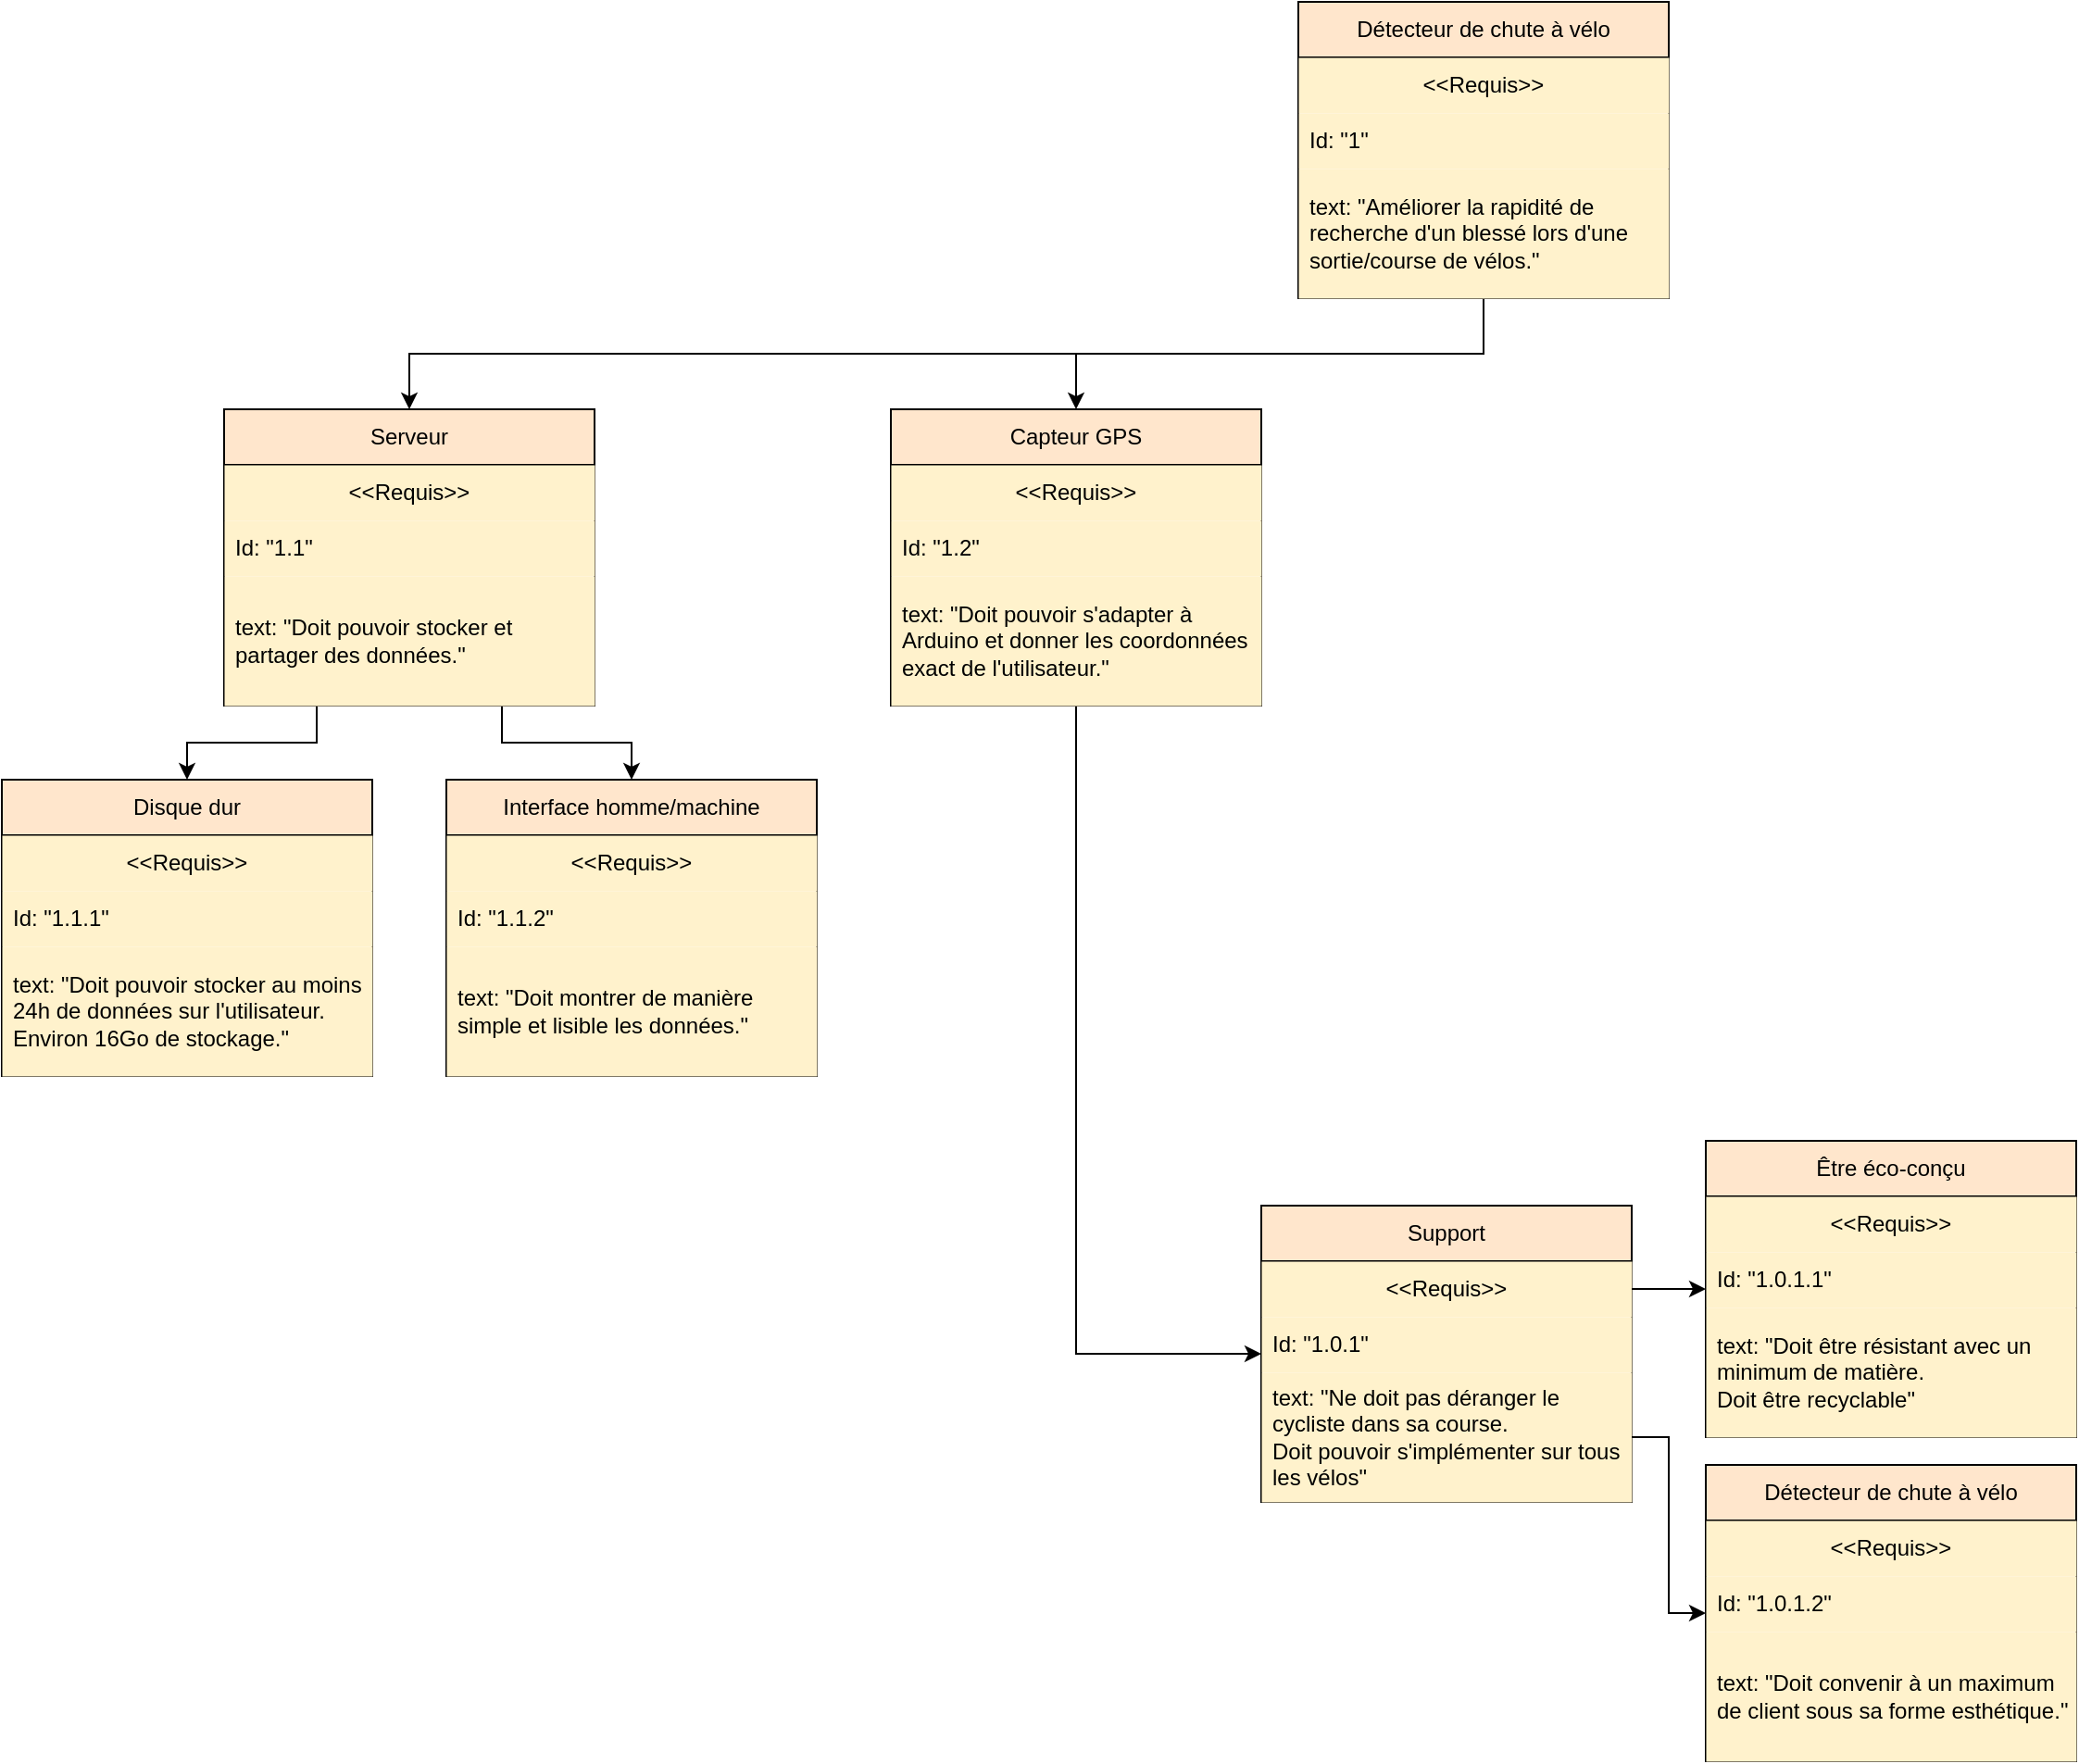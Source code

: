<mxfile version="20.8.5" type="github">
  <diagram id="10PIrQ15XCE1AdCwMesi" name="Page-1">
    <mxGraphModel dx="2336" dy="878" grid="1" gridSize="10" guides="1" tooltips="1" connect="1" arrows="1" fold="1" page="1" pageScale="1" pageWidth="827" pageHeight="1169" math="0" shadow="0">
      <root>
        <mxCell id="0" />
        <mxCell id="1" parent="0" />
        <mxCell id="SPPRSnL4dUSBw2_I5MhD-3" style="edgeStyle=orthogonalEdgeStyle;rounded=0;orthogonalLoop=1;jettySize=auto;html=1;exitX=0.5;exitY=1;exitDx=0;exitDy=0;entryX=0.5;entryY=0;entryDx=0;entryDy=0;" edge="1" parent="1" source="YLUMR1cYHEGW7moaqAbl-24" target="YLUMR1cYHEGW7moaqAbl-29">
          <mxGeometry relative="1" as="geometry" />
        </mxCell>
        <mxCell id="SPPRSnL4dUSBw2_I5MhD-4" style="edgeStyle=orthogonalEdgeStyle;rounded=0;orthogonalLoop=1;jettySize=auto;html=1;exitX=0.5;exitY=1;exitDx=0;exitDy=0;entryX=0.5;entryY=0;entryDx=0;entryDy=0;" edge="1" parent="1" source="YLUMR1cYHEGW7moaqAbl-24" target="YLUMR1cYHEGW7moaqAbl-60">
          <mxGeometry relative="1" as="geometry" />
        </mxCell>
        <mxCell id="YLUMR1cYHEGW7moaqAbl-24" value="Détecteur de chute à vélo" style="swimlane;fontStyle=0;childLayout=stackLayout;horizontal=1;startSize=30;horizontalStack=0;resizeParent=1;resizeParentMax=0;resizeLast=0;collapsible=1;marginBottom=0;whiteSpace=wrap;html=1;strokeWidth=1;fillColor=#ffe6cc;strokeColor=default;" parent="1" vertex="1">
          <mxGeometry x="-100" y="20" width="200" height="160" as="geometry" />
        </mxCell>
        <mxCell id="YLUMR1cYHEGW7moaqAbl-25" value="&amp;lt;&amp;lt;Requis&amp;gt;&amp;gt;" style="text;strokeColor=none;fillColor=#fff2cc;align=center;verticalAlign=middle;spacingLeft=4;spacingRight=4;overflow=hidden;points=[[0,0.5],[1,0.5]];portConstraint=eastwest;rotatable=0;whiteSpace=wrap;html=1;strokeWidth=0;" parent="YLUMR1cYHEGW7moaqAbl-24" vertex="1">
          <mxGeometry y="30" width="200" height="30" as="geometry" />
        </mxCell>
        <mxCell id="YLUMR1cYHEGW7moaqAbl-26" value="Id: &quot;1&quot;" style="text;strokeColor=none;fillColor=#fff2cc;align=left;verticalAlign=middle;spacingLeft=4;spacingRight=4;overflow=hidden;points=[[0,0.5],[1,0.5]];portConstraint=eastwest;rotatable=0;whiteSpace=wrap;html=1;strokeWidth=0;" parent="YLUMR1cYHEGW7moaqAbl-24" vertex="1">
          <mxGeometry y="60" width="200" height="30" as="geometry" />
        </mxCell>
        <mxCell id="YLUMR1cYHEGW7moaqAbl-27" value="text: &quot;Améliorer la rapidité de recherche d&#39;un blessé lors d&#39;une sortie/course de vélos.&quot;" style="text;strokeColor=none;fillColor=#fff2cc;align=left;verticalAlign=middle;spacingLeft=4;spacingRight=4;overflow=hidden;points=[[0,0.5],[1,0.5]];portConstraint=eastwest;rotatable=0;whiteSpace=wrap;html=1;strokeWidth=0;" parent="YLUMR1cYHEGW7moaqAbl-24" vertex="1">
          <mxGeometry y="90" width="200" height="70" as="geometry" />
        </mxCell>
        <mxCell id="YLUMR1cYHEGW7moaqAbl-38" value="Interface homme/machine" style="swimlane;fontStyle=0;childLayout=stackLayout;horizontal=1;startSize=30;horizontalStack=0;resizeParent=1;resizeParentMax=0;resizeLast=0;collapsible=1;marginBottom=0;whiteSpace=wrap;html=1;strokeWidth=1;fillColor=#ffe6cc;strokeColor=default;" parent="1" vertex="1">
          <mxGeometry x="-560" y="440" width="200" height="160" as="geometry">
            <mxRectangle x="-560" y="440" width="180" height="30" as="alternateBounds" />
          </mxGeometry>
        </mxCell>
        <mxCell id="YLUMR1cYHEGW7moaqAbl-39" value="&amp;lt;&amp;lt;Requis&amp;gt;&amp;gt;" style="text;strokeColor=none;fillColor=#fff2cc;align=center;verticalAlign=middle;spacingLeft=4;spacingRight=4;overflow=hidden;points=[[0,0.5],[1,0.5]];portConstraint=eastwest;rotatable=0;whiteSpace=wrap;html=1;strokeWidth=0;" parent="YLUMR1cYHEGW7moaqAbl-38" vertex="1">
          <mxGeometry y="30" width="200" height="30" as="geometry" />
        </mxCell>
        <mxCell id="YLUMR1cYHEGW7moaqAbl-40" value="Id: &quot;1.1.2&quot;" style="text;strokeColor=none;fillColor=#fff2cc;align=left;verticalAlign=middle;spacingLeft=4;spacingRight=4;overflow=hidden;points=[[0,0.5],[1,0.5]];portConstraint=eastwest;rotatable=0;whiteSpace=wrap;html=1;strokeWidth=0;" parent="YLUMR1cYHEGW7moaqAbl-38" vertex="1">
          <mxGeometry y="60" width="200" height="30" as="geometry" />
        </mxCell>
        <mxCell id="YLUMR1cYHEGW7moaqAbl-41" value="text: &quot;Doit montrer de manière simple et lisible les données.&quot;" style="text;strokeColor=none;fillColor=#fff2cc;align=left;verticalAlign=middle;spacingLeft=4;spacingRight=4;overflow=hidden;points=[[0,0.5],[1,0.5]];portConstraint=eastwest;rotatable=0;whiteSpace=wrap;html=1;strokeWidth=0;" parent="YLUMR1cYHEGW7moaqAbl-38" vertex="1">
          <mxGeometry y="90" width="200" height="70" as="geometry" />
        </mxCell>
        <mxCell id="YLUMR1cYHEGW7moaqAbl-34" value="Disque dur" style="swimlane;fontStyle=0;childLayout=stackLayout;horizontal=1;startSize=30;horizontalStack=0;resizeParent=1;resizeParentMax=0;resizeLast=0;collapsible=1;marginBottom=0;whiteSpace=wrap;html=1;strokeWidth=1;fillColor=#ffe6cc;strokeColor=default;" parent="1" vertex="1">
          <mxGeometry x="-800" y="440" width="200" height="160" as="geometry">
            <mxRectangle x="-810" y="430" width="100" height="30" as="alternateBounds" />
          </mxGeometry>
        </mxCell>
        <mxCell id="YLUMR1cYHEGW7moaqAbl-35" value="&amp;lt;&amp;lt;Requis&amp;gt;&amp;gt;" style="text;strokeColor=none;fillColor=#fff2cc;align=center;verticalAlign=middle;spacingLeft=4;spacingRight=4;overflow=hidden;points=[[0,0.5],[1,0.5]];portConstraint=eastwest;rotatable=0;whiteSpace=wrap;html=1;strokeWidth=0;" parent="YLUMR1cYHEGW7moaqAbl-34" vertex="1">
          <mxGeometry y="30" width="200" height="30" as="geometry" />
        </mxCell>
        <mxCell id="YLUMR1cYHEGW7moaqAbl-36" value="Id: &quot;1.1.1&quot;" style="text;strokeColor=none;fillColor=#fff2cc;align=left;verticalAlign=middle;spacingLeft=4;spacingRight=4;overflow=hidden;points=[[0,0.5],[1,0.5]];portConstraint=eastwest;rotatable=0;whiteSpace=wrap;html=1;strokeWidth=0;" parent="YLUMR1cYHEGW7moaqAbl-34" vertex="1">
          <mxGeometry y="60" width="200" height="30" as="geometry" />
        </mxCell>
        <mxCell id="YLUMR1cYHEGW7moaqAbl-37" value="text: &quot;Doit pouvoir stocker au moins 24h de données sur l&#39;utilisateur.&lt;br&gt;Environ 16Go de stockage.&quot;" style="text;strokeColor=none;fillColor=#fff2cc;align=left;verticalAlign=middle;spacingLeft=4;spacingRight=4;overflow=hidden;points=[[0,0.5],[1,0.5]];portConstraint=eastwest;rotatable=0;whiteSpace=wrap;html=1;strokeWidth=0;" parent="YLUMR1cYHEGW7moaqAbl-34" vertex="1">
          <mxGeometry y="90" width="200" height="70" as="geometry" />
        </mxCell>
        <mxCell id="SPPRSnL4dUSBw2_I5MhD-1" style="edgeStyle=orthogonalEdgeStyle;rounded=0;orthogonalLoop=1;jettySize=auto;html=1;exitX=0.75;exitY=1;exitDx=0;exitDy=0;entryX=0.5;entryY=0;entryDx=0;entryDy=0;" edge="1" parent="1" source="YLUMR1cYHEGW7moaqAbl-29" target="YLUMR1cYHEGW7moaqAbl-38">
          <mxGeometry relative="1" as="geometry" />
        </mxCell>
        <mxCell id="SPPRSnL4dUSBw2_I5MhD-2" style="edgeStyle=orthogonalEdgeStyle;rounded=0;orthogonalLoop=1;jettySize=auto;html=1;exitX=0.25;exitY=1;exitDx=0;exitDy=0;entryX=0.5;entryY=0;entryDx=0;entryDy=0;" edge="1" parent="1" source="YLUMR1cYHEGW7moaqAbl-29" target="YLUMR1cYHEGW7moaqAbl-34">
          <mxGeometry relative="1" as="geometry" />
        </mxCell>
        <mxCell id="YLUMR1cYHEGW7moaqAbl-29" value="Serveur" style="swimlane;fontStyle=0;childLayout=stackLayout;horizontal=1;startSize=30;horizontalStack=0;resizeParent=1;resizeParentMax=0;resizeLast=0;collapsible=1;marginBottom=0;whiteSpace=wrap;html=1;strokeWidth=1;fillColor=#ffe6cc;strokeColor=default;" parent="1" vertex="1">
          <mxGeometry x="-680" y="240" width="200" height="160" as="geometry">
            <mxRectangle x="-790" y="180" width="80" height="30" as="alternateBounds" />
          </mxGeometry>
        </mxCell>
        <mxCell id="YLUMR1cYHEGW7moaqAbl-30" value="&amp;lt;&amp;lt;Requis&amp;gt;&amp;gt;" style="text;strokeColor=none;fillColor=#fff2cc;align=center;verticalAlign=middle;spacingLeft=4;spacingRight=4;overflow=hidden;points=[[0,0.5],[1,0.5]];portConstraint=eastwest;rotatable=0;whiteSpace=wrap;html=1;strokeWidth=0;" parent="YLUMR1cYHEGW7moaqAbl-29" vertex="1">
          <mxGeometry y="30" width="200" height="30" as="geometry" />
        </mxCell>
        <mxCell id="YLUMR1cYHEGW7moaqAbl-31" value="Id: &quot;1.1&quot;" style="text;strokeColor=none;fillColor=#fff2cc;align=left;verticalAlign=middle;spacingLeft=4;spacingRight=4;overflow=hidden;points=[[0,0.5],[1,0.5]];portConstraint=eastwest;rotatable=0;whiteSpace=wrap;html=1;strokeWidth=0;" parent="YLUMR1cYHEGW7moaqAbl-29" vertex="1">
          <mxGeometry y="60" width="200" height="30" as="geometry" />
        </mxCell>
        <mxCell id="YLUMR1cYHEGW7moaqAbl-32" value="text: &quot;Doit pouvoir stocker et partager des données.&quot;" style="text;strokeColor=none;fillColor=#fff2cc;align=left;verticalAlign=middle;spacingLeft=4;spacingRight=4;overflow=hidden;points=[[0,0.5],[1,0.5]];portConstraint=eastwest;rotatable=0;whiteSpace=wrap;html=1;strokeWidth=0;" parent="YLUMR1cYHEGW7moaqAbl-29" vertex="1">
          <mxGeometry y="90" width="200" height="70" as="geometry" />
        </mxCell>
        <mxCell id="SPPRSnL4dUSBw2_I5MhD-6" style="edgeStyle=orthogonalEdgeStyle;rounded=0;orthogonalLoop=1;jettySize=auto;html=1;exitX=0.5;exitY=1;exitDx=0;exitDy=0;entryX=0;entryY=0.5;entryDx=0;entryDy=0;" edge="1" parent="1" source="YLUMR1cYHEGW7moaqAbl-60" target="YLUMR1cYHEGW7moaqAbl-74">
          <mxGeometry relative="1" as="geometry" />
        </mxCell>
        <mxCell id="YLUMR1cYHEGW7moaqAbl-60" value="Capteur GPS" style="swimlane;fontStyle=0;childLayout=stackLayout;horizontal=1;startSize=30;horizontalStack=0;resizeParent=1;resizeParentMax=0;resizeLast=0;collapsible=1;marginBottom=0;whiteSpace=wrap;html=1;strokeWidth=1;fillColor=#ffe6cc;strokeColor=default;" parent="1" vertex="1">
          <mxGeometry x="-320" y="240" width="200" height="160" as="geometry">
            <mxRectangle x="210" y="260" width="110" height="30" as="alternateBounds" />
          </mxGeometry>
        </mxCell>
        <mxCell id="YLUMR1cYHEGW7moaqAbl-61" value="&amp;lt;&amp;lt;Requis&amp;gt;&amp;gt;" style="text;strokeColor=none;fillColor=#fff2cc;align=center;verticalAlign=middle;spacingLeft=4;spacingRight=4;overflow=hidden;points=[[0,0.5],[1,0.5]];portConstraint=eastwest;rotatable=0;whiteSpace=wrap;html=1;strokeWidth=0;" parent="YLUMR1cYHEGW7moaqAbl-60" vertex="1">
          <mxGeometry y="30" width="200" height="30" as="geometry" />
        </mxCell>
        <mxCell id="YLUMR1cYHEGW7moaqAbl-62" value="Id: &quot;1.2&quot;" style="text;strokeColor=none;fillColor=#fff2cc;align=left;verticalAlign=middle;spacingLeft=4;spacingRight=4;overflow=hidden;points=[[0,0.5],[1,0.5]];portConstraint=eastwest;rotatable=0;whiteSpace=wrap;html=1;strokeWidth=0;" parent="YLUMR1cYHEGW7moaqAbl-60" vertex="1">
          <mxGeometry y="60" width="200" height="30" as="geometry" />
        </mxCell>
        <mxCell id="YLUMR1cYHEGW7moaqAbl-63" value="text: &quot;Doit pouvoir s&#39;adapter à Arduino et donner les coordonnées exact de l&#39;utilisateur.&quot;" style="text;strokeColor=none;fillColor=#fff2cc;align=left;verticalAlign=middle;spacingLeft=4;spacingRight=4;overflow=hidden;points=[[0,0.5],[1,0.5]];portConstraint=eastwest;rotatable=0;whiteSpace=wrap;html=1;strokeWidth=0;" parent="YLUMR1cYHEGW7moaqAbl-60" vertex="1">
          <mxGeometry y="90" width="200" height="70" as="geometry" />
        </mxCell>
        <mxCell id="YLUMR1cYHEGW7moaqAbl-74" value="Support" style="swimlane;fontStyle=0;childLayout=stackLayout;horizontal=1;startSize=30;horizontalStack=0;resizeParent=1;resizeParentMax=0;resizeLast=0;collapsible=1;marginBottom=0;whiteSpace=wrap;html=1;strokeWidth=1;fillColor=#ffe6cc;strokeColor=default;" parent="1" vertex="1">
          <mxGeometry x="-120" y="670" width="200" height="160" as="geometry">
            <mxRectangle x="210" y="330" width="80" height="30" as="alternateBounds" />
          </mxGeometry>
        </mxCell>
        <mxCell id="YLUMR1cYHEGW7moaqAbl-75" value="&amp;lt;&amp;lt;Requis&amp;gt;&amp;gt;" style="text;strokeColor=none;fillColor=#fff2cc;align=center;verticalAlign=middle;spacingLeft=4;spacingRight=4;overflow=hidden;points=[[0,0.5],[1,0.5]];portConstraint=eastwest;rotatable=0;whiteSpace=wrap;html=1;strokeWidth=0;" parent="YLUMR1cYHEGW7moaqAbl-74" vertex="1">
          <mxGeometry y="30" width="200" height="30" as="geometry" />
        </mxCell>
        <mxCell id="YLUMR1cYHEGW7moaqAbl-76" value="Id: &quot;1.0.1&quot;" style="text;strokeColor=none;fillColor=#fff2cc;align=left;verticalAlign=middle;spacingLeft=4;spacingRight=4;overflow=hidden;points=[[0,0.5],[1,0.5]];portConstraint=eastwest;rotatable=0;whiteSpace=wrap;html=1;strokeWidth=0;" parent="YLUMR1cYHEGW7moaqAbl-74" vertex="1">
          <mxGeometry y="60" width="200" height="30" as="geometry" />
        </mxCell>
        <mxCell id="YLUMR1cYHEGW7moaqAbl-77" value="text: &quot;Ne doit pas déranger le cycliste dans sa course.&lt;br&gt;Doit pouvoir s&#39;implémenter sur tous les vélos&quot;" style="text;strokeColor=none;fillColor=#fff2cc;align=left;verticalAlign=middle;spacingLeft=4;spacingRight=4;overflow=hidden;points=[[0,0.5],[1,0.5]];portConstraint=eastwest;rotatable=0;whiteSpace=wrap;html=1;strokeWidth=0;" parent="YLUMR1cYHEGW7moaqAbl-74" vertex="1">
          <mxGeometry y="90" width="200" height="70" as="geometry" />
        </mxCell>
        <mxCell id="YLUMR1cYHEGW7moaqAbl-89" value="Détecteur de chute à vélo" style="swimlane;fontStyle=0;childLayout=stackLayout;horizontal=1;startSize=30;horizontalStack=0;resizeParent=1;resizeParentMax=0;resizeLast=0;collapsible=1;marginBottom=0;whiteSpace=wrap;html=1;strokeWidth=1;fillColor=#ffe6cc;strokeColor=default;" parent="1" vertex="1">
          <mxGeometry x="120" y="810" width="200" height="160" as="geometry">
            <mxRectangle x="280" y="1010" width="180" height="30" as="alternateBounds" />
          </mxGeometry>
        </mxCell>
        <mxCell id="YLUMR1cYHEGW7moaqAbl-90" value="&amp;lt;&amp;lt;Requis&amp;gt;&amp;gt;" style="text;strokeColor=none;fillColor=#fff2cc;align=center;verticalAlign=middle;spacingLeft=4;spacingRight=4;overflow=hidden;points=[[0,0.5],[1,0.5]];portConstraint=eastwest;rotatable=0;whiteSpace=wrap;html=1;strokeWidth=0;" parent="YLUMR1cYHEGW7moaqAbl-89" vertex="1">
          <mxGeometry y="30" width="200" height="30" as="geometry" />
        </mxCell>
        <mxCell id="YLUMR1cYHEGW7moaqAbl-91" value="Id: &quot;1.0.1.2&quot;" style="text;strokeColor=none;fillColor=#fff2cc;align=left;verticalAlign=middle;spacingLeft=4;spacingRight=4;overflow=hidden;points=[[0,0.5],[1,0.5]];portConstraint=eastwest;rotatable=0;whiteSpace=wrap;html=1;strokeWidth=0;" parent="YLUMR1cYHEGW7moaqAbl-89" vertex="1">
          <mxGeometry y="60" width="200" height="30" as="geometry" />
        </mxCell>
        <mxCell id="YLUMR1cYHEGW7moaqAbl-92" value="text: &quot;Doit convenir à un maximum de client sous sa forme esthétique.&quot;" style="text;strokeColor=none;fillColor=#fff2cc;align=left;verticalAlign=middle;spacingLeft=4;spacingRight=4;overflow=hidden;points=[[0,0.5],[1,0.5]];portConstraint=eastwest;rotatable=0;whiteSpace=wrap;html=1;strokeWidth=0;" parent="YLUMR1cYHEGW7moaqAbl-89" vertex="1">
          <mxGeometry y="90" width="200" height="70" as="geometry" />
        </mxCell>
        <mxCell id="YLUMR1cYHEGW7moaqAbl-83" value="Être éco-conçu" style="swimlane;fontStyle=0;childLayout=stackLayout;horizontal=1;startSize=30;horizontalStack=0;resizeParent=1;resizeParentMax=0;resizeLast=0;collapsible=1;marginBottom=0;whiteSpace=wrap;html=1;strokeWidth=1;fillColor=#ffe6cc;strokeColor=default;" parent="1" vertex="1">
          <mxGeometry x="120" y="635" width="200" height="160" as="geometry">
            <mxRectangle x="280" y="970" width="120" height="30" as="alternateBounds" />
          </mxGeometry>
        </mxCell>
        <mxCell id="YLUMR1cYHEGW7moaqAbl-84" value="&amp;lt;&amp;lt;Requis&amp;gt;&amp;gt;" style="text;strokeColor=none;fillColor=#fff2cc;align=center;verticalAlign=middle;spacingLeft=4;spacingRight=4;overflow=hidden;points=[[0,0.5],[1,0.5]];portConstraint=eastwest;rotatable=0;whiteSpace=wrap;html=1;strokeWidth=0;" parent="YLUMR1cYHEGW7moaqAbl-83" vertex="1">
          <mxGeometry y="30" width="200" height="30" as="geometry" />
        </mxCell>
        <mxCell id="YLUMR1cYHEGW7moaqAbl-85" value="Id: &quot;1.0.1.1&quot;" style="text;strokeColor=none;fillColor=#fff2cc;align=left;verticalAlign=middle;spacingLeft=4;spacingRight=4;overflow=hidden;points=[[0,0.5],[1,0.5]];portConstraint=eastwest;rotatable=0;whiteSpace=wrap;html=1;strokeWidth=0;" parent="YLUMR1cYHEGW7moaqAbl-83" vertex="1">
          <mxGeometry y="60" width="200" height="30" as="geometry" />
        </mxCell>
        <mxCell id="YLUMR1cYHEGW7moaqAbl-86" value="text: &quot;Doit être résistant avec un minimum de matière.&lt;br&gt;Doit être recyclable&quot;" style="text;strokeColor=none;fillColor=#fff2cc;align=left;verticalAlign=middle;spacingLeft=4;spacingRight=4;overflow=hidden;points=[[0,0.5],[1,0.5]];portConstraint=eastwest;rotatable=0;whiteSpace=wrap;html=1;strokeWidth=0;" parent="YLUMR1cYHEGW7moaqAbl-83" vertex="1">
          <mxGeometry y="90" width="200" height="70" as="geometry" />
        </mxCell>
        <mxCell id="YLUMR1cYHEGW7moaqAbl-93" style="edgeStyle=orthogonalEdgeStyle;rounded=0;orthogonalLoop=1;jettySize=auto;html=1;exitX=1;exitY=0.5;exitDx=0;exitDy=0;entryX=0;entryY=0.5;entryDx=0;entryDy=0;" parent="1" source="YLUMR1cYHEGW7moaqAbl-75" target="YLUMR1cYHEGW7moaqAbl-83" edge="1">
          <mxGeometry relative="1" as="geometry" />
        </mxCell>
        <mxCell id="SPPRSnL4dUSBw2_I5MhD-5" style="edgeStyle=orthogonalEdgeStyle;rounded=0;orthogonalLoop=1;jettySize=auto;html=1;exitX=1;exitY=0.5;exitDx=0;exitDy=0;entryX=0;entryY=0.5;entryDx=0;entryDy=0;" edge="1" parent="1" source="YLUMR1cYHEGW7moaqAbl-77" target="YLUMR1cYHEGW7moaqAbl-89">
          <mxGeometry relative="1" as="geometry" />
        </mxCell>
      </root>
    </mxGraphModel>
  </diagram>
</mxfile>

